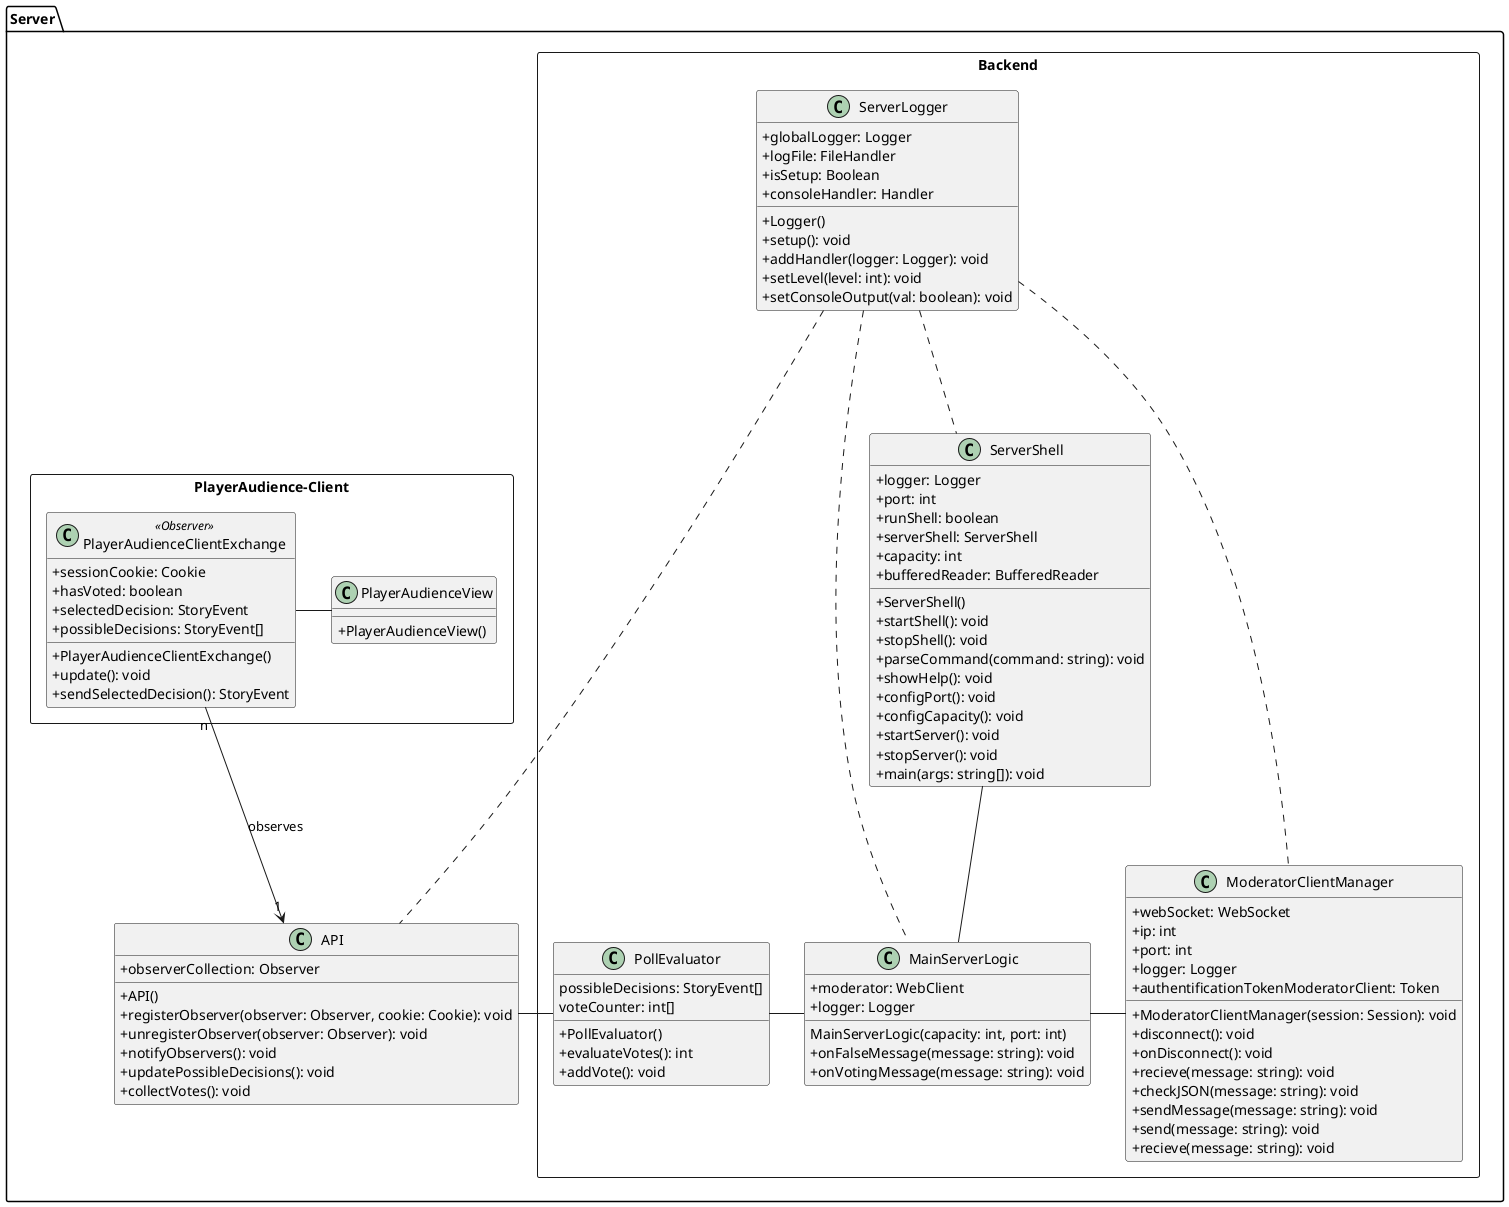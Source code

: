 @startuml

skinparam classAttributeIconSize 0

package "Server" {
   class "API" as api {
        {field} +observerCollection: Observer
        {method} +API()
        {method} +registerObserver(observer: Observer, cookie: Cookie): void
        {method} +unregisterObserver(observer: Observer): void
        {method} +notifyObservers(): void
        {method} +updatePossibleDecisions(): void
        {method} +collectVotes(): void
  }

  package "Backend" <<Rectangle>>{
    class "ServerShell" as ss {
      {field} +logger: Logger
      {field} +port: int
      {field} +runShell: boolean
      {field} +serverShell: ServerShell
      {field} +capacity: int
      {field} +bufferedReader: BufferedReader
      {method} +ServerShell()
      {method} +startShell(): void
      {method} +stopShell(): void
      {method} +parseCommand(command: string): void
      {method} +showHelp(): void
      {method} +configPort(): void
      {method} +configCapacity(): void
      {method} +startServer(): void
      {method} +stopServer(): void
      {method} +main(args: string[]): void
    }

    class "ModeratorClientManager" as cm {
      {field} +webSocket: WebSocket
      {field} +ip: int
      {field} +port: int
      {field} +logger: Logger
      {field} +authentificationTokenModeratorClient: Token
      {method} +ModeratorClientManager(session: Session): void
      {method} +disconnect(): void
      {method} +onDisconnect(): void
      {method} +recieve(message: string): void
      {method} +checkJSON(message: string): void
      {method} +sendMessage(message: string): void
      {method} +send(message: string): void
      {method} +recieve(message: string): void
    }    

    class "MainServerLogic" as msl {
      {field} +moderator: WebClient
      {field} +logger: Logger
      {method} MainServerLogic(capacity: int, port: int)
      {method} +onFalseMessage(message: string): void
      {method} +onVotingMessage(message: string): void

    }

    class "PollEvaluator" as pe {
    {field} possibleDecisions: StoryEvent[]
    {field} voteCounter: int[]
    {method} +PollEvaluator()
    {method} +evaluateVotes(): int
    {method} +addVote(): void
  }

    class "ServerLogger" as sl {
      {field} +globalLogger: Logger
      {field} +logFile: FileHandler
      {field} +isSetup: Boolean
      {field} +consoleHandler: Handler
      {method} +Logger()
      {method} +setup(): void
      {method} +addHandler(logger: Logger): void
      {method} +setLevel(level: int): void
      {method} +setConsoleOutput(val: boolean): void
    }
  }
  package "PlayerAudience-Client" <<Rectangle>>{  
    class "PlayerAudienceClientExchange" as pace <<Observer>>{
      {field} +sessionCookie: Cookie
      {field} +hasVoted: boolean
      {field} +selectedDecision: StoryEvent
      {field} +possibleDecisions: StoryEvent[]
      {method} +PlayerAudienceClientExchange()
      {method} +update(): void
      {method} +sendSelectedDecision(): StoryEvent 
    }

    class "PlayerAudienceView" as pav {
      {method} +PlayerAudienceView()
    }
  }
  ss -- msl
  msl - cm
  msl -left- pe
  pe -left- api
  sl ... cm
  sl ... msl
  sl ... api
  sl ... ss
  pace - pav
  api "1" <-up- "n" pace : observes
}
@enduml